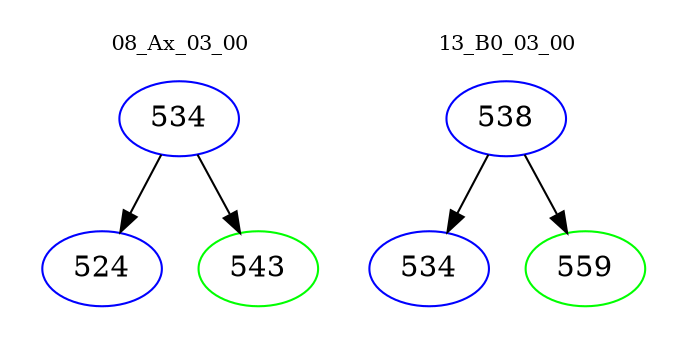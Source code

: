 digraph{
subgraph cluster_0 {
color = white
label = "08_Ax_03_00";
fontsize=10;
T0_534 [label="534", color="blue"]
T0_534 -> T0_524 [color="black"]
T0_524 [label="524", color="blue"]
T0_534 -> T0_543 [color="black"]
T0_543 [label="543", color="green"]
}
subgraph cluster_1 {
color = white
label = "13_B0_03_00";
fontsize=10;
T1_538 [label="538", color="blue"]
T1_538 -> T1_534 [color="black"]
T1_534 [label="534", color="blue"]
T1_538 -> T1_559 [color="black"]
T1_559 [label="559", color="green"]
}
}
